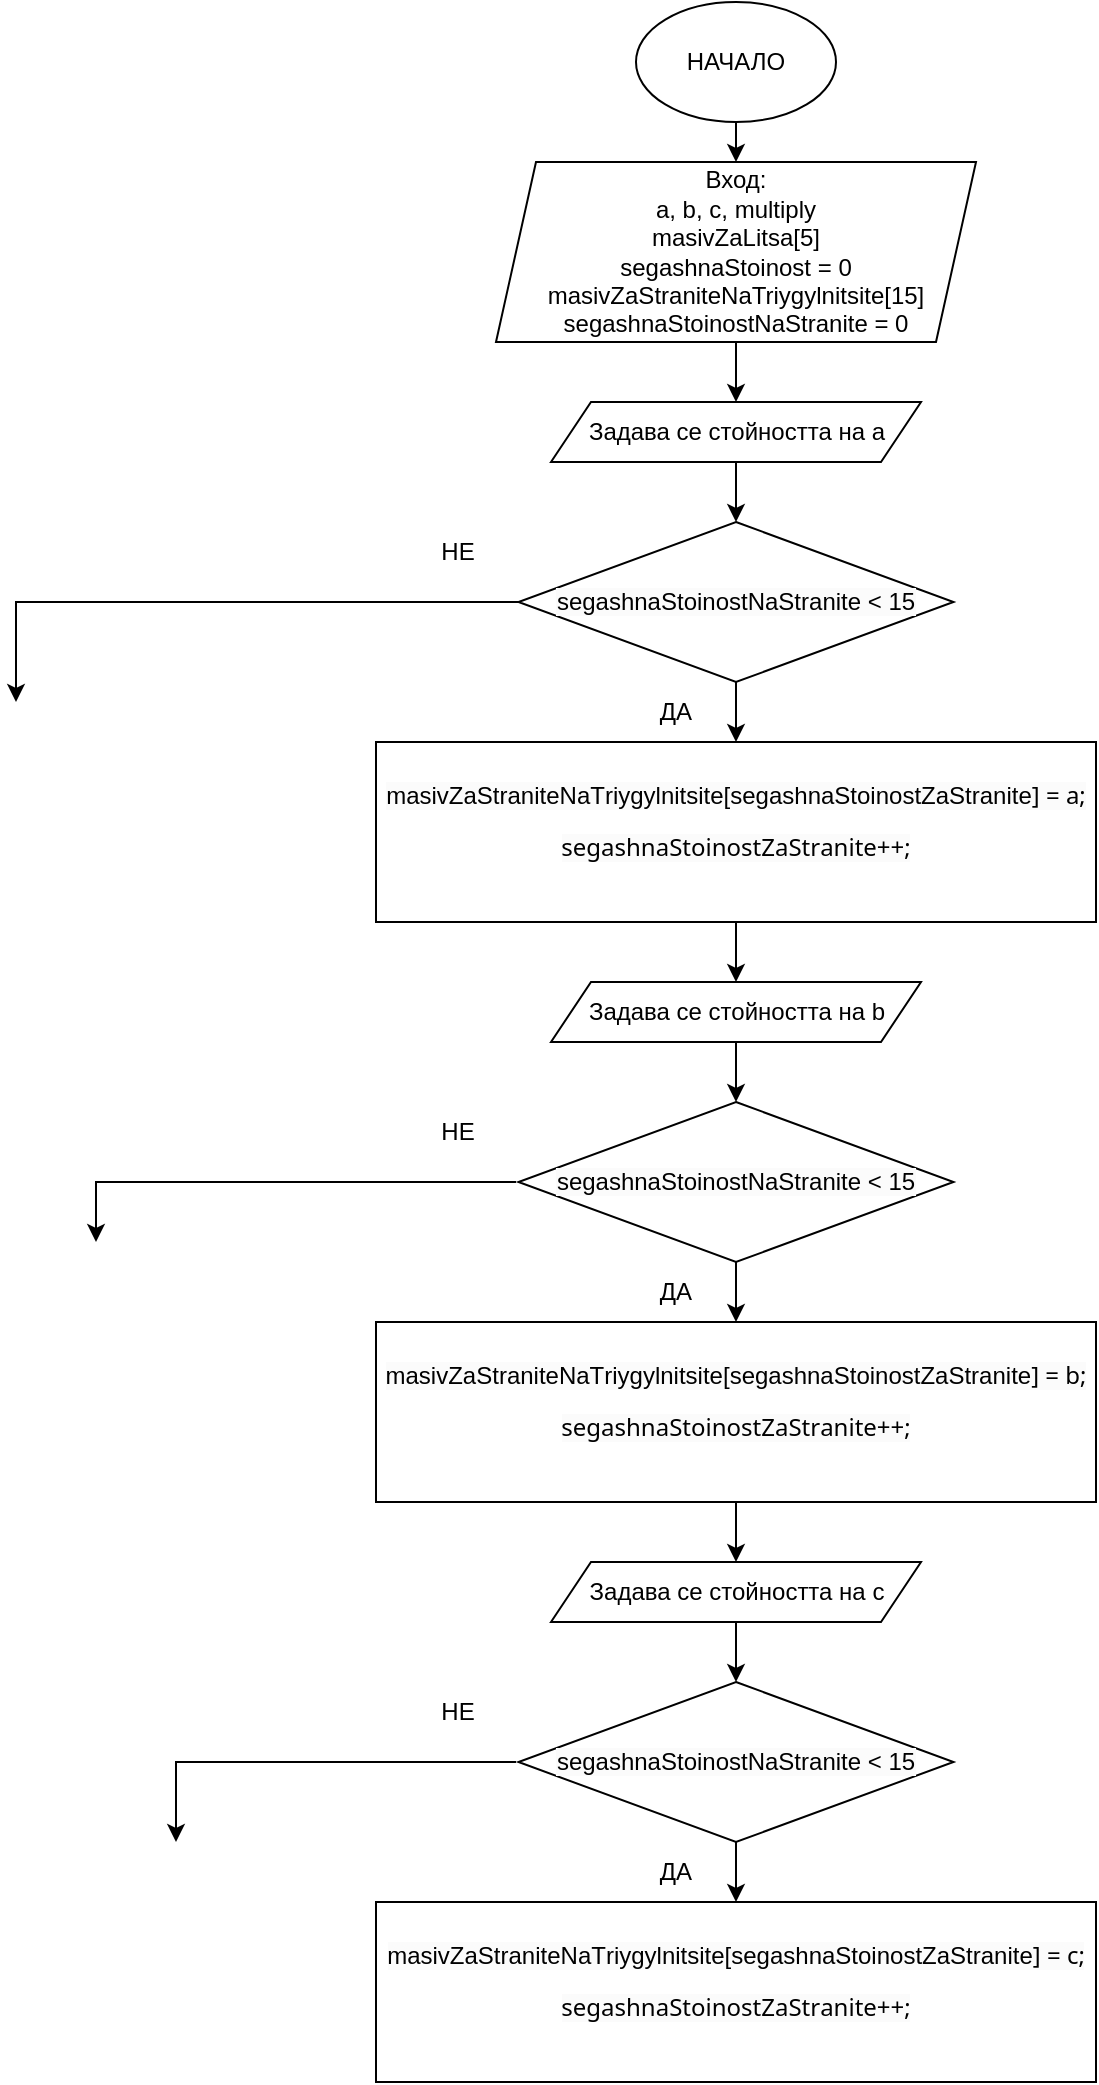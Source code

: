 <mxfile version="22.0.0" type="github">
  <diagram name="Страница-1" id="-v5ODeXpBU8rElQv_sJt">
    <mxGraphModel dx="1050" dy="565" grid="1" gridSize="10" guides="1" tooltips="1" connect="1" arrows="1" fold="1" page="1" pageScale="1" pageWidth="827" pageHeight="1169" math="0" shadow="0">
      <root>
        <mxCell id="0" />
        <mxCell id="1" parent="0" />
        <mxCell id="9anmOMK37P7xql9LAdl7-1" value="НАЧАЛО" style="ellipse;whiteSpace=wrap;html=1;" parent="1" vertex="1">
          <mxGeometry x="350" y="20" width="100" height="60" as="geometry" />
        </mxCell>
        <mxCell id="9anmOMK37P7xql9LAdl7-2" value="Вход:&lt;br&gt;a, b, c, multiply&lt;br&gt;&lt;div style=&quot;&quot;&gt;&lt;span style=&quot;background-color: initial;&quot;&gt;masivZaLitsa[5]&lt;/span&gt;&lt;/div&gt;&lt;div style=&quot;&quot;&gt;&lt;span style=&quot;background-color: initial;&quot;&gt;segashnaStoinost = 0&lt;/span&gt;&lt;/div&gt;&lt;div style=&quot;&quot;&gt;&lt;span style=&quot;background-color: initial;&quot;&gt;masivZaStraniteNaTriygylnitsite[15]&lt;/span&gt;&lt;/div&gt;&lt;div style=&quot;&quot;&gt;&lt;span style=&quot;background-color: initial;&quot;&gt;segashnaStoinostNaStranite = 0&lt;/span&gt;&lt;/div&gt;" style="shape=parallelogram;perimeter=parallelogramPerimeter;whiteSpace=wrap;html=1;fixedSize=1;" parent="1" vertex="1">
          <mxGeometry x="280" y="100" width="240" height="90" as="geometry" />
        </mxCell>
        <mxCell id="9anmOMK37P7xql9LAdl7-3" value="" style="endArrow=classic;html=1;rounded=0;exitX=0.5;exitY=1;exitDx=0;exitDy=0;entryX=0.5;entryY=0;entryDx=0;entryDy=0;" parent="1" source="9anmOMK37P7xql9LAdl7-1" target="9anmOMK37P7xql9LAdl7-2" edge="1">
          <mxGeometry width="50" height="50" relative="1" as="geometry">
            <mxPoint x="380" y="320" as="sourcePoint" />
            <mxPoint x="430" y="270" as="targetPoint" />
          </mxGeometry>
        </mxCell>
        <mxCell id="9PRktrJ7VXsiMUp-jzfl-1" value="" style="endArrow=classic;html=1;rounded=0;exitX=0.5;exitY=1;exitDx=0;exitDy=0;entryX=0.5;entryY=0;entryDx=0;entryDy=0;" edge="1" parent="1" source="9anmOMK37P7xql9LAdl7-2" target="9PRktrJ7VXsiMUp-jzfl-2">
          <mxGeometry width="50" height="50" relative="1" as="geometry">
            <mxPoint x="390" y="300" as="sourcePoint" />
            <mxPoint x="440" y="250" as="targetPoint" />
          </mxGeometry>
        </mxCell>
        <mxCell id="9PRktrJ7VXsiMUp-jzfl-2" value="Задава се стойността на a" style="shape=parallelogram;perimeter=parallelogramPerimeter;whiteSpace=wrap;html=1;fixedSize=1;" vertex="1" parent="1">
          <mxGeometry x="307.5" y="220" width="185" height="30" as="geometry" />
        </mxCell>
        <mxCell id="9PRktrJ7VXsiMUp-jzfl-3" value="" style="endArrow=classic;html=1;rounded=0;exitX=0.5;exitY=1;exitDx=0;exitDy=0;entryX=0.5;entryY=0;entryDx=0;entryDy=0;" edge="1" parent="1" source="9PRktrJ7VXsiMUp-jzfl-2" target="9PRktrJ7VXsiMUp-jzfl-4">
          <mxGeometry width="50" height="50" relative="1" as="geometry">
            <mxPoint x="400" y="340" as="sourcePoint" />
            <mxPoint x="450" y="290" as="targetPoint" />
          </mxGeometry>
        </mxCell>
        <mxCell id="9PRktrJ7VXsiMUp-jzfl-4" value="&lt;span style=&quot;color: rgb(0, 0, 0); font-family: Helvetica; font-size: 12px; font-style: normal; font-variant-ligatures: normal; font-variant-caps: normal; font-weight: 400; letter-spacing: normal; orphans: 2; text-align: center; text-indent: 0px; text-transform: none; widows: 2; word-spacing: 0px; -webkit-text-stroke-width: 0px; background-color: rgb(251, 251, 251); text-decoration-thickness: initial; text-decoration-style: initial; text-decoration-color: initial; float: none; display: inline !important;&quot;&gt;segashnaStoinostNaStranite &amp;lt; 15&lt;/span&gt;" style="rhombus;whiteSpace=wrap;html=1;" vertex="1" parent="1">
          <mxGeometry x="291.25" y="280" width="217.5" height="80" as="geometry" />
        </mxCell>
        <mxCell id="9PRktrJ7VXsiMUp-jzfl-5" value="&lt;div style=&quot;margin: 0px; padding: 0px; user-select: text; -webkit-user-drag: none; -webkit-tap-highlight-color: transparent; overflow: visible; cursor: text; clear: both; position: relative; direction: ltr; background-color: rgb(255, 255, 255);&quot; class=&quot;OutlineElement Ltr SCXW58210390 BCX0&quot;&gt;&lt;p style=&quot;margin: 0px 0px 10.667px; padding: 0px; user-select: text; -webkit-user-drag: none; -webkit-tap-highlight-color: transparent; overflow-wrap: break-word; vertical-align: baseline; font-kerning: none; background-color: transparent; color: windowtext;&quot; class=&quot;Paragraph SCXW58210390 BCX0&quot;&gt;&lt;span style=&quot;font-family: Helvetica; background-color: rgb(251, 251, 251);&quot;&gt;masivZaStraniteNaTriygylnitsite[segashnaStoinostZaStranite&lt;/span&gt;&lt;span style=&quot;background-color: rgb(251, 251, 251);&quot;&gt;&lt;font face=&quot;Segoe UI, Segoe UI Web, Arial, Verdana, sans-serif&quot;&gt;] = a;&lt;/font&gt;&lt;/span&gt;&lt;/p&gt;&lt;p style=&quot;margin: 0px 0px 10.667px; padding: 0px; user-select: text; -webkit-user-drag: none; -webkit-tap-highlight-color: transparent; overflow-wrap: break-word; vertical-align: baseline; font-kerning: none; background-color: transparent; color: windowtext;&quot; class=&quot;Paragraph SCXW58210390 BCX0&quot;&gt;&lt;span style=&quot;background-color: rgb(251, 251, 251);&quot;&gt;&lt;font face=&quot;Segoe UI, Segoe UI Web, Arial, Verdana, sans-serif&quot;&gt;segashnaStoinostZaStranite++;&lt;/font&gt;&lt;/span&gt;&lt;/p&gt;&lt;/div&gt;" style="rounded=0;whiteSpace=wrap;html=1;align=center;" vertex="1" parent="1">
          <mxGeometry x="220" y="390" width="360" height="90" as="geometry" />
        </mxCell>
        <mxCell id="9PRktrJ7VXsiMUp-jzfl-6" value="" style="endArrow=classic;html=1;rounded=0;exitX=0.5;exitY=1;exitDx=0;exitDy=0;entryX=0.5;entryY=0;entryDx=0;entryDy=0;" edge="1" parent="1" source="9PRktrJ7VXsiMUp-jzfl-4" target="9PRktrJ7VXsiMUp-jzfl-5">
          <mxGeometry width="50" height="50" relative="1" as="geometry">
            <mxPoint x="270" y="400" as="sourcePoint" />
            <mxPoint x="320" y="350" as="targetPoint" />
          </mxGeometry>
        </mxCell>
        <mxCell id="9PRktrJ7VXsiMUp-jzfl-7" value="" style="endArrow=classic;html=1;rounded=0;exitX=0;exitY=0.5;exitDx=0;exitDy=0;" edge="1" parent="1" source="9PRktrJ7VXsiMUp-jzfl-4">
          <mxGeometry width="50" height="50" relative="1" as="geometry">
            <mxPoint x="230" y="300" as="sourcePoint" />
            <mxPoint x="40" y="370" as="targetPoint" />
            <Array as="points">
              <mxPoint x="40" y="320" />
            </Array>
          </mxGeometry>
        </mxCell>
        <mxCell id="9PRktrJ7VXsiMUp-jzfl-8" value="НЕ" style="text;html=1;strokeColor=none;fillColor=none;align=center;verticalAlign=middle;whiteSpace=wrap;rounded=0;" vertex="1" parent="1">
          <mxGeometry x="231" y="280" width="60" height="30" as="geometry" />
        </mxCell>
        <mxCell id="9PRktrJ7VXsiMUp-jzfl-9" value="ДА" style="text;html=1;strokeColor=none;fillColor=none;align=center;verticalAlign=middle;whiteSpace=wrap;rounded=0;" vertex="1" parent="1">
          <mxGeometry x="340" y="360" width="60" height="30" as="geometry" />
        </mxCell>
        <mxCell id="9PRktrJ7VXsiMUp-jzfl-10" value="Задава се стойността на b" style="shape=parallelogram;perimeter=parallelogramPerimeter;whiteSpace=wrap;html=1;fixedSize=1;" vertex="1" parent="1">
          <mxGeometry x="307.5" y="510" width="185" height="30" as="geometry" />
        </mxCell>
        <mxCell id="9PRktrJ7VXsiMUp-jzfl-11" value="" style="endArrow=classic;html=1;rounded=0;exitX=0.5;exitY=1;exitDx=0;exitDy=0;entryX=0.5;entryY=0;entryDx=0;entryDy=0;" edge="1" parent="1" source="9PRktrJ7VXsiMUp-jzfl-10" target="9PRktrJ7VXsiMUp-jzfl-12">
          <mxGeometry width="50" height="50" relative="1" as="geometry">
            <mxPoint x="400" y="630" as="sourcePoint" />
            <mxPoint x="450" y="580" as="targetPoint" />
          </mxGeometry>
        </mxCell>
        <mxCell id="9PRktrJ7VXsiMUp-jzfl-12" value="&lt;span style=&quot;color: rgb(0, 0, 0); font-family: Helvetica; font-size: 12px; font-style: normal; font-variant-ligatures: normal; font-variant-caps: normal; font-weight: 400; letter-spacing: normal; orphans: 2; text-align: center; text-indent: 0px; text-transform: none; widows: 2; word-spacing: 0px; -webkit-text-stroke-width: 0px; background-color: rgb(251, 251, 251); text-decoration-thickness: initial; text-decoration-style: initial; text-decoration-color: initial; float: none; display: inline !important;&quot;&gt;segashnaStoinostNaStranite &amp;lt; 15&lt;/span&gt;" style="rhombus;whiteSpace=wrap;html=1;" vertex="1" parent="1">
          <mxGeometry x="291.25" y="570" width="217.5" height="80" as="geometry" />
        </mxCell>
        <mxCell id="9PRktrJ7VXsiMUp-jzfl-13" value="&lt;div style=&quot;margin: 0px; padding: 0px; user-select: text; -webkit-user-drag: none; -webkit-tap-highlight-color: transparent; overflow: visible; cursor: text; clear: both; position: relative; direction: ltr; background-color: rgb(255, 255, 255);&quot; class=&quot;OutlineElement Ltr SCXW58210390 BCX0&quot;&gt;&lt;p style=&quot;margin: 0px 0px 10.667px; padding: 0px; user-select: text; -webkit-user-drag: none; -webkit-tap-highlight-color: transparent; overflow-wrap: break-word; vertical-align: baseline; font-kerning: none; background-color: transparent; color: windowtext;&quot; class=&quot;Paragraph SCXW58210390 BCX0&quot;&gt;&lt;span style=&quot;font-family: Helvetica; background-color: rgb(251, 251, 251);&quot;&gt;masivZaStraniteNaTriygylnitsite[segashnaStoinostZaStranite&lt;/span&gt;&lt;span style=&quot;background-color: rgb(251, 251, 251);&quot;&gt;&lt;font face=&quot;Segoe UI, Segoe UI Web, Arial, Verdana, sans-serif&quot;&gt;] = b;&lt;/font&gt;&lt;/span&gt;&lt;/p&gt;&lt;p style=&quot;margin: 0px 0px 10.667px; padding: 0px; user-select: text; -webkit-user-drag: none; -webkit-tap-highlight-color: transparent; overflow-wrap: break-word; vertical-align: baseline; font-kerning: none; background-color: transparent; color: windowtext;&quot; class=&quot;Paragraph SCXW58210390 BCX0&quot;&gt;&lt;span style=&quot;background-color: rgb(251, 251, 251);&quot;&gt;&lt;font face=&quot;Segoe UI, Segoe UI Web, Arial, Verdana, sans-serif&quot;&gt;segashnaStoinostZaStranite++;&lt;/font&gt;&lt;/span&gt;&lt;/p&gt;&lt;/div&gt;" style="rounded=0;whiteSpace=wrap;html=1;align=center;" vertex="1" parent="1">
          <mxGeometry x="220" y="680" width="360" height="90" as="geometry" />
        </mxCell>
        <mxCell id="9PRktrJ7VXsiMUp-jzfl-14" value="" style="endArrow=classic;html=1;rounded=0;exitX=0.5;exitY=1;exitDx=0;exitDy=0;entryX=0.5;entryY=0;entryDx=0;entryDy=0;" edge="1" parent="1" source="9PRktrJ7VXsiMUp-jzfl-12" target="9PRktrJ7VXsiMUp-jzfl-13">
          <mxGeometry width="50" height="50" relative="1" as="geometry">
            <mxPoint x="270" y="690" as="sourcePoint" />
            <mxPoint x="320" y="640" as="targetPoint" />
          </mxGeometry>
        </mxCell>
        <mxCell id="9PRktrJ7VXsiMUp-jzfl-15" value="НЕ" style="text;html=1;strokeColor=none;fillColor=none;align=center;verticalAlign=middle;whiteSpace=wrap;rounded=0;" vertex="1" parent="1">
          <mxGeometry x="231" y="570" width="60" height="30" as="geometry" />
        </mxCell>
        <mxCell id="9PRktrJ7VXsiMUp-jzfl-16" value="ДА" style="text;html=1;strokeColor=none;fillColor=none;align=center;verticalAlign=middle;whiteSpace=wrap;rounded=0;" vertex="1" parent="1">
          <mxGeometry x="340" y="650" width="60" height="30" as="geometry" />
        </mxCell>
        <mxCell id="9PRktrJ7VXsiMUp-jzfl-17" value="" style="endArrow=classic;html=1;rounded=0;exitX=0.5;exitY=1;exitDx=0;exitDy=0;entryX=0.5;entryY=0;entryDx=0;entryDy=0;" edge="1" parent="1" source="9PRktrJ7VXsiMUp-jzfl-5" target="9PRktrJ7VXsiMUp-jzfl-10">
          <mxGeometry width="50" height="50" relative="1" as="geometry">
            <mxPoint x="190" y="560" as="sourcePoint" />
            <mxPoint x="240" y="510" as="targetPoint" />
          </mxGeometry>
        </mxCell>
        <mxCell id="9PRktrJ7VXsiMUp-jzfl-18" value="" style="endArrow=classic;html=1;rounded=0;" edge="1" parent="1">
          <mxGeometry width="50" height="50" relative="1" as="geometry">
            <mxPoint x="290" y="610" as="sourcePoint" />
            <mxPoint x="80" y="640" as="targetPoint" />
            <Array as="points">
              <mxPoint x="80" y="610" />
            </Array>
          </mxGeometry>
        </mxCell>
        <mxCell id="9PRktrJ7VXsiMUp-jzfl-19" value="Задава се стойността на c" style="shape=parallelogram;perimeter=parallelogramPerimeter;whiteSpace=wrap;html=1;fixedSize=1;" vertex="1" parent="1">
          <mxGeometry x="307.5" y="800" width="185" height="30" as="geometry" />
        </mxCell>
        <mxCell id="9PRktrJ7VXsiMUp-jzfl-20" value="" style="endArrow=classic;html=1;rounded=0;exitX=0.5;exitY=1;exitDx=0;exitDy=0;entryX=0.5;entryY=0;entryDx=0;entryDy=0;" edge="1" parent="1" source="9PRktrJ7VXsiMUp-jzfl-19" target="9PRktrJ7VXsiMUp-jzfl-21">
          <mxGeometry width="50" height="50" relative="1" as="geometry">
            <mxPoint x="400" y="920" as="sourcePoint" />
            <mxPoint x="450" y="870" as="targetPoint" />
          </mxGeometry>
        </mxCell>
        <mxCell id="9PRktrJ7VXsiMUp-jzfl-21" value="&lt;span style=&quot;color: rgb(0, 0, 0); font-family: Helvetica; font-size: 12px; font-style: normal; font-variant-ligatures: normal; font-variant-caps: normal; font-weight: 400; letter-spacing: normal; orphans: 2; text-align: center; text-indent: 0px; text-transform: none; widows: 2; word-spacing: 0px; -webkit-text-stroke-width: 0px; background-color: rgb(251, 251, 251); text-decoration-thickness: initial; text-decoration-style: initial; text-decoration-color: initial; float: none; display: inline !important;&quot;&gt;segashnaStoinostNaStranite &amp;lt; 15&lt;/span&gt;" style="rhombus;whiteSpace=wrap;html=1;" vertex="1" parent="1">
          <mxGeometry x="291.25" y="860" width="217.5" height="80" as="geometry" />
        </mxCell>
        <mxCell id="9PRktrJ7VXsiMUp-jzfl-22" value="&lt;div style=&quot;margin: 0px; padding: 0px; user-select: text; -webkit-user-drag: none; -webkit-tap-highlight-color: transparent; overflow: visible; cursor: text; clear: both; position: relative; direction: ltr; background-color: rgb(255, 255, 255);&quot; class=&quot;OutlineElement Ltr SCXW58210390 BCX0&quot;&gt;&lt;p style=&quot;margin: 0px 0px 10.667px; padding: 0px; user-select: text; -webkit-user-drag: none; -webkit-tap-highlight-color: transparent; overflow-wrap: break-word; vertical-align: baseline; font-kerning: none; background-color: transparent; color: windowtext;&quot; class=&quot;Paragraph SCXW58210390 BCX0&quot;&gt;&lt;span style=&quot;font-family: Helvetica; background-color: rgb(251, 251, 251);&quot;&gt;masivZaStraniteNaTriygylnitsite[segashnaStoinostZaStranite&lt;/span&gt;&lt;span style=&quot;background-color: rgb(251, 251, 251);&quot;&gt;&lt;font face=&quot;Segoe UI, Segoe UI Web, Arial, Verdana, sans-serif&quot;&gt;] = c;&lt;/font&gt;&lt;/span&gt;&lt;/p&gt;&lt;p style=&quot;margin: 0px 0px 10.667px; padding: 0px; user-select: text; -webkit-user-drag: none; -webkit-tap-highlight-color: transparent; overflow-wrap: break-word; vertical-align: baseline; font-kerning: none; background-color: transparent; color: windowtext;&quot; class=&quot;Paragraph SCXW58210390 BCX0&quot;&gt;&lt;span style=&quot;background-color: rgb(251, 251, 251);&quot;&gt;&lt;font face=&quot;Segoe UI, Segoe UI Web, Arial, Verdana, sans-serif&quot;&gt;segashnaStoinostZaStranite++;&lt;/font&gt;&lt;/span&gt;&lt;/p&gt;&lt;/div&gt;" style="rounded=0;whiteSpace=wrap;html=1;align=center;" vertex="1" parent="1">
          <mxGeometry x="220" y="970" width="360" height="90" as="geometry" />
        </mxCell>
        <mxCell id="9PRktrJ7VXsiMUp-jzfl-23" value="" style="endArrow=classic;html=1;rounded=0;exitX=0.5;exitY=1;exitDx=0;exitDy=0;entryX=0.5;entryY=0;entryDx=0;entryDy=0;" edge="1" parent="1" source="9PRktrJ7VXsiMUp-jzfl-21" target="9PRktrJ7VXsiMUp-jzfl-22">
          <mxGeometry width="50" height="50" relative="1" as="geometry">
            <mxPoint x="270" y="980" as="sourcePoint" />
            <mxPoint x="320" y="930" as="targetPoint" />
          </mxGeometry>
        </mxCell>
        <mxCell id="9PRktrJ7VXsiMUp-jzfl-24" value="НЕ" style="text;html=1;strokeColor=none;fillColor=none;align=center;verticalAlign=middle;whiteSpace=wrap;rounded=0;" vertex="1" parent="1">
          <mxGeometry x="231" y="860" width="60" height="30" as="geometry" />
        </mxCell>
        <mxCell id="9PRktrJ7VXsiMUp-jzfl-25" value="ДА" style="text;html=1;strokeColor=none;fillColor=none;align=center;verticalAlign=middle;whiteSpace=wrap;rounded=0;" vertex="1" parent="1">
          <mxGeometry x="340" y="940" width="60" height="30" as="geometry" />
        </mxCell>
        <mxCell id="9PRktrJ7VXsiMUp-jzfl-26" value="" style="endArrow=classic;html=1;rounded=0;" edge="1" parent="1">
          <mxGeometry width="50" height="50" relative="1" as="geometry">
            <mxPoint x="290" y="900" as="sourcePoint" />
            <mxPoint x="120" y="940" as="targetPoint" />
            <Array as="points">
              <mxPoint x="120" y="900" />
            </Array>
          </mxGeometry>
        </mxCell>
        <mxCell id="9PRktrJ7VXsiMUp-jzfl-27" value="" style="endArrow=classic;html=1;rounded=0;exitX=0.5;exitY=1;exitDx=0;exitDy=0;entryX=0.5;entryY=0;entryDx=0;entryDy=0;" edge="1" parent="1" source="9PRktrJ7VXsiMUp-jzfl-13" target="9PRktrJ7VXsiMUp-jzfl-19">
          <mxGeometry width="50" height="50" relative="1" as="geometry">
            <mxPoint x="220" y="850" as="sourcePoint" />
            <mxPoint x="270" y="800" as="targetPoint" />
          </mxGeometry>
        </mxCell>
      </root>
    </mxGraphModel>
  </diagram>
</mxfile>
